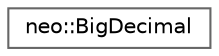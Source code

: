 digraph "Graphical Class Hierarchy"
{
 // LATEX_PDF_SIZE
  bgcolor="transparent";
  edge [fontname=Helvetica,fontsize=10,labelfontname=Helvetica,labelfontsize=10];
  node [fontname=Helvetica,fontsize=10,shape=box,height=0.2,width=0.4];
  rankdir="LR";
  Node0 [id="Node000000",label="neo::BigDecimal",height=0.2,width=0.4,color="grey40", fillcolor="white", style="filled",URL="$classneo_1_1_big_decimal.html",tooltip="Represents a fixed-point number of arbitrary precision."];
}
